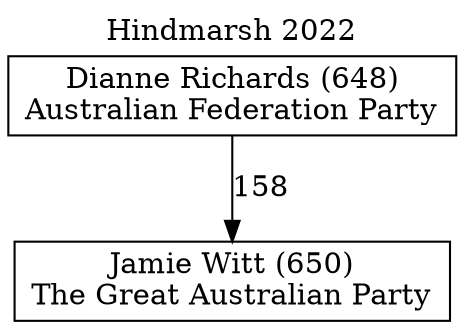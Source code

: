 // House preference flow
digraph "Jamie Witt (650)_Hindmarsh_2022" {
	graph [label="Hindmarsh 2022" labelloc=t mclimit=2]
	node [shape=box]
	"Jamie Witt (650)" [label="Jamie Witt (650)
The Great Australian Party"]
	"Dianne Richards (648)" [label="Dianne Richards (648)
Australian Federation Party"]
	"Dianne Richards (648)" -> "Jamie Witt (650)" [label=158]
}
